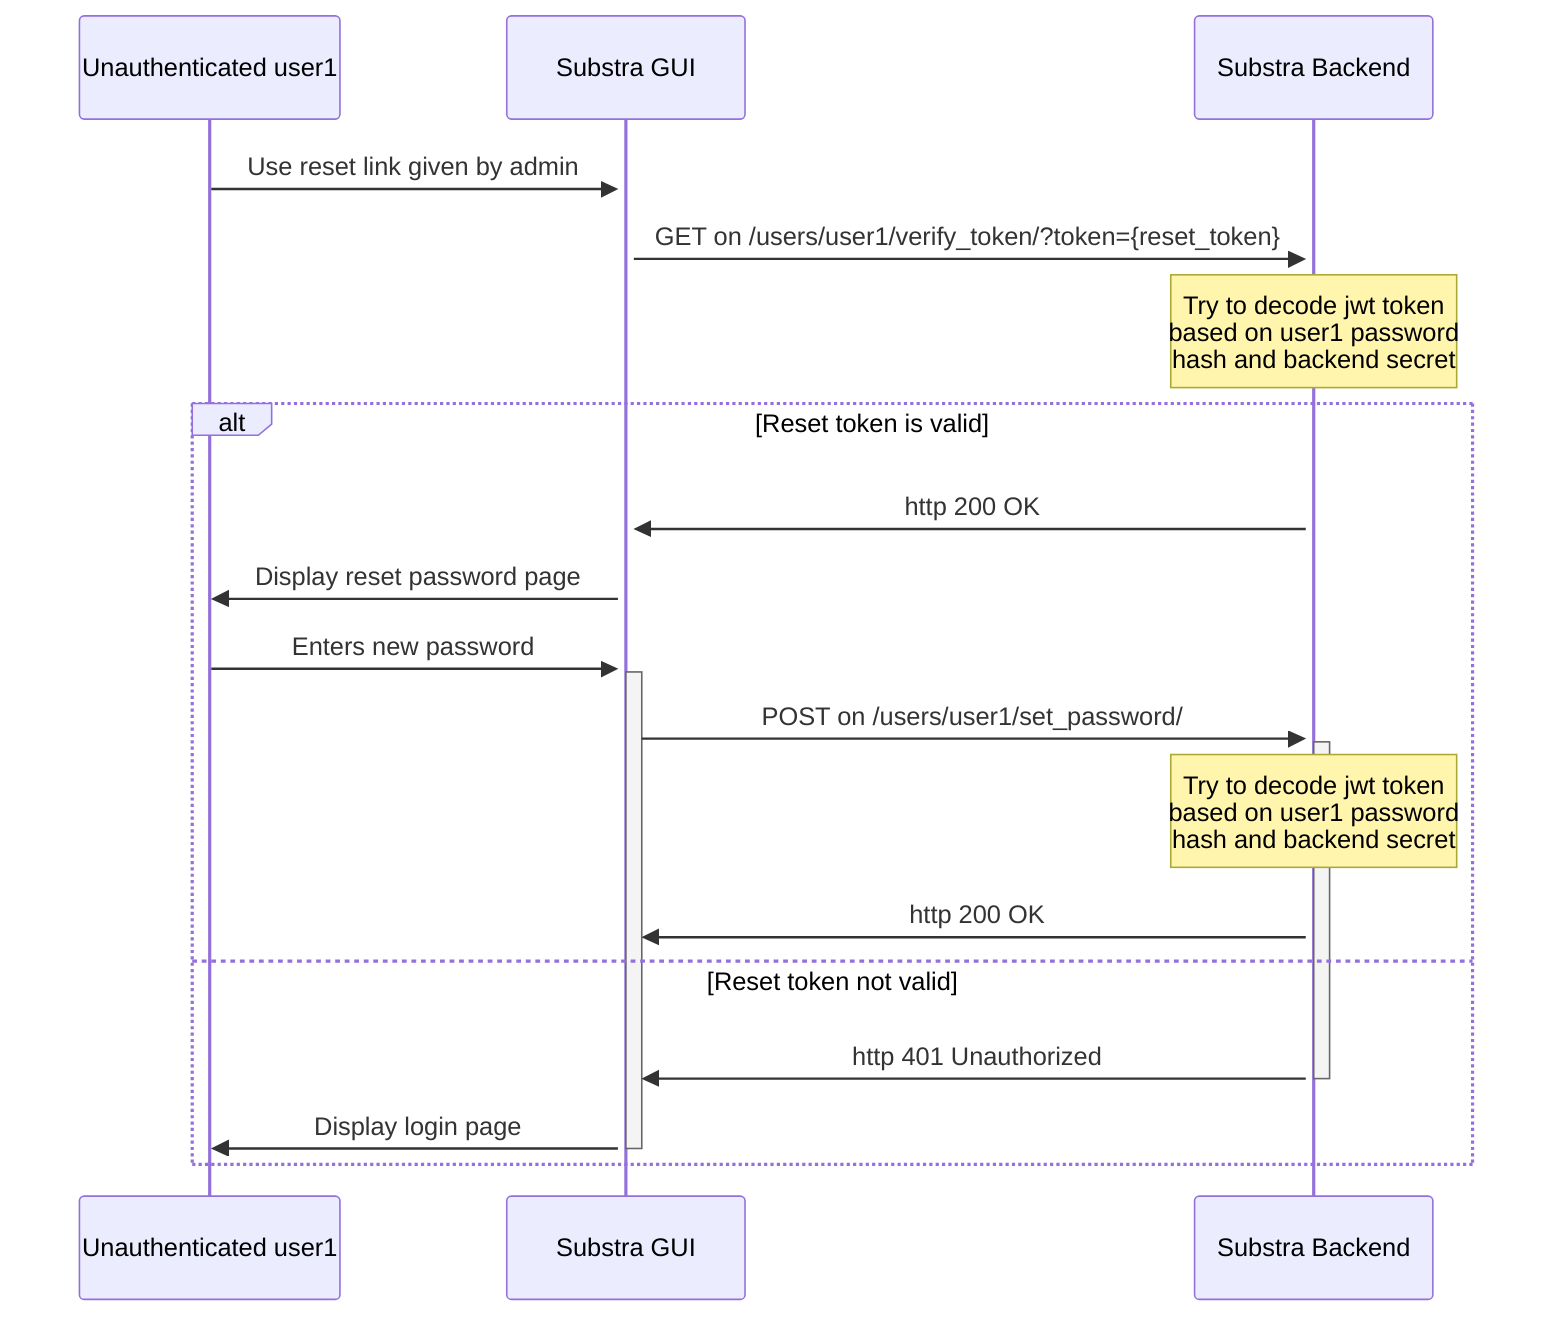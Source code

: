 sequenceDiagram
    Unauthenticated user1 ->>+ Substra GUI: Use reset link given by admin
    Substra GUI ->>+ Substra Backend: GET on /users/user1/verify_token/?token={reset_token}

    Note over Substra Backend: Try to decode jwt token <br> based on user1 password <br> hash and backend secret

    alt Reset token is valid
        Substra Backend ->> Substra GUI: http 200 OK
        Substra GUI ->> Unauthenticated user1: Display reset password page
        Unauthenticated user1 ->>+ Substra GUI: Enters new password
        Substra GUI ->>+ Substra Backend: POST on /users/user1/set_password/
        Note over Substra Backend: Try to decode jwt token <br> based on user1 password <br> hash and backend secret
        Substra Backend ->> Substra GUI: http 200 OK

    else Reset token not valid
        Substra Backend ->>- Substra GUI: http 401 Unauthorized
        Substra GUI ->>- Unauthenticated user1: Display login page
    end